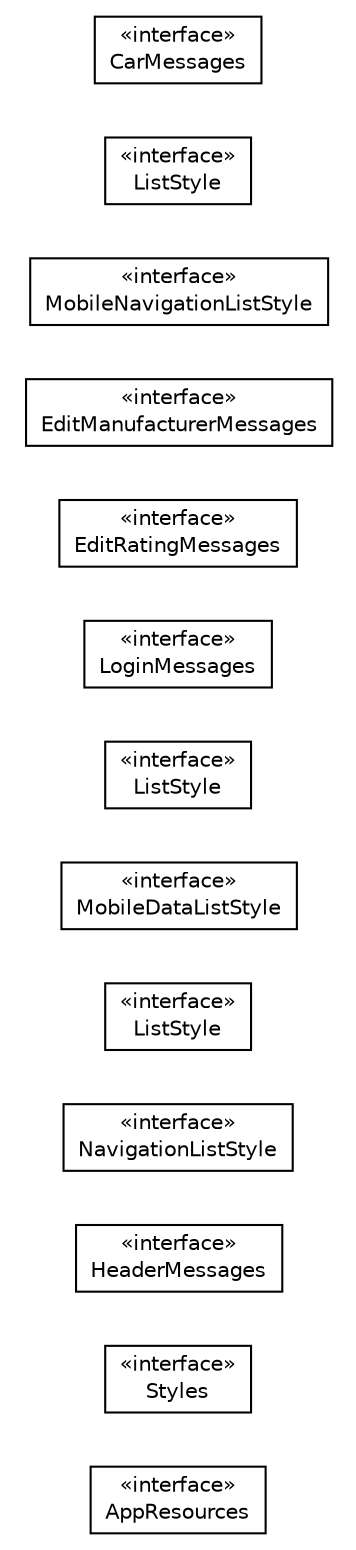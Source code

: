 #!/usr/local/bin/dot
#
# Class diagram 
# Generated by UMLGraph version R5_6-24-gf6e263 (http://www.umlgraph.org/)
#

digraph G {
	edge [fontname="Helvetica",fontsize=10,labelfontname="Helvetica",labelfontsize=10];
	node [fontname="Helvetica",fontsize=10,shape=plaintext];
	nodesep=0.25;
	ranksep=0.5;
	rankdir=LR;
	// com.gwtplatform.carstore.client.resources.AppResources
	c37885 [label=<<table title="com.gwtplatform.carstore.client.resources.AppResources" border="0" cellborder="1" cellspacing="0" cellpadding="2" port="p" href="./AppResources.html">
		<tr><td><table border="0" cellspacing="0" cellpadding="1">
<tr><td align="center" balign="center"> &#171;interface&#187; </td></tr>
<tr><td align="center" balign="center"> AppResources </td></tr>
		</table></td></tr>
		</table>>, URL="./AppResources.html", fontname="Helvetica", fontcolor="black", fontsize=10.0];
	// com.gwtplatform.carstore.client.resources.AppResources.Styles
	c37886 [label=<<table title="com.gwtplatform.carstore.client.resources.AppResources.Styles" border="0" cellborder="1" cellspacing="0" cellpadding="2" port="p" href="./AppResources.Styles.html">
		<tr><td><table border="0" cellspacing="0" cellpadding="1">
<tr><td align="center" balign="center"> &#171;interface&#187; </td></tr>
<tr><td align="center" balign="center"> Styles </td></tr>
		</table></td></tr>
		</table>>, URL="./AppResources.Styles.html", fontname="Helvetica", fontcolor="black", fontsize=10.0];
	// com.gwtplatform.carstore.client.resources.HeaderMessages
	c37887 [label=<<table title="com.gwtplatform.carstore.client.resources.HeaderMessages" border="0" cellborder="1" cellspacing="0" cellpadding="2" port="p" href="./HeaderMessages.html">
		<tr><td><table border="0" cellspacing="0" cellpadding="1">
<tr><td align="center" balign="center"> &#171;interface&#187; </td></tr>
<tr><td align="center" balign="center"> HeaderMessages </td></tr>
		</table></td></tr>
		</table>>, URL="./HeaderMessages.html", fontname="Helvetica", fontcolor="black", fontsize=10.0];
	// com.gwtplatform.carstore.client.resources.NavigationListStyle
	c37888 [label=<<table title="com.gwtplatform.carstore.client.resources.NavigationListStyle" border="0" cellborder="1" cellspacing="0" cellpadding="2" port="p" href="./NavigationListStyle.html">
		<tr><td><table border="0" cellspacing="0" cellpadding="1">
<tr><td align="center" balign="center"> &#171;interface&#187; </td></tr>
<tr><td align="center" balign="center"> NavigationListStyle </td></tr>
		</table></td></tr>
		</table>>, URL="./NavigationListStyle.html", fontname="Helvetica", fontcolor="black", fontsize=10.0];
	// com.gwtplatform.carstore.client.resources.NavigationListStyle.ListStyle
	c37889 [label=<<table title="com.gwtplatform.carstore.client.resources.NavigationListStyle.ListStyle" border="0" cellborder="1" cellspacing="0" cellpadding="2" port="p" href="./NavigationListStyle.ListStyle.html">
		<tr><td><table border="0" cellspacing="0" cellpadding="1">
<tr><td align="center" balign="center"> &#171;interface&#187; </td></tr>
<tr><td align="center" balign="center"> ListStyle </td></tr>
		</table></td></tr>
		</table>>, URL="./NavigationListStyle.ListStyle.html", fontname="Helvetica", fontcolor="black", fontsize=10.0];
	// com.gwtplatform.carstore.client.resources.MobileDataListStyle
	c37890 [label=<<table title="com.gwtplatform.carstore.client.resources.MobileDataListStyle" border="0" cellborder="1" cellspacing="0" cellpadding="2" port="p" href="./MobileDataListStyle.html">
		<tr><td><table border="0" cellspacing="0" cellpadding="1">
<tr><td align="center" balign="center"> &#171;interface&#187; </td></tr>
<tr><td align="center" balign="center"> MobileDataListStyle </td></tr>
		</table></td></tr>
		</table>>, URL="./MobileDataListStyle.html", fontname="Helvetica", fontcolor="black", fontsize=10.0];
	// com.gwtplatform.carstore.client.resources.MobileDataListStyle.ListStyle
	c37891 [label=<<table title="com.gwtplatform.carstore.client.resources.MobileDataListStyle.ListStyle" border="0" cellborder="1" cellspacing="0" cellpadding="2" port="p" href="./MobileDataListStyle.ListStyle.html">
		<tr><td><table border="0" cellspacing="0" cellpadding="1">
<tr><td align="center" balign="center"> &#171;interface&#187; </td></tr>
<tr><td align="center" balign="center"> ListStyle </td></tr>
		</table></td></tr>
		</table>>, URL="./MobileDataListStyle.ListStyle.html", fontname="Helvetica", fontcolor="black", fontsize=10.0];
	// com.gwtplatform.carstore.client.resources.LoginMessages
	c37892 [label=<<table title="com.gwtplatform.carstore.client.resources.LoginMessages" border="0" cellborder="1" cellspacing="0" cellpadding="2" port="p" href="./LoginMessages.html">
		<tr><td><table border="0" cellspacing="0" cellpadding="1">
<tr><td align="center" balign="center"> &#171;interface&#187; </td></tr>
<tr><td align="center" balign="center"> LoginMessages </td></tr>
		</table></td></tr>
		</table>>, URL="./LoginMessages.html", fontname="Helvetica", fontcolor="black", fontsize=10.0];
	// com.gwtplatform.carstore.client.resources.EditRatingMessages
	c37893 [label=<<table title="com.gwtplatform.carstore.client.resources.EditRatingMessages" border="0" cellborder="1" cellspacing="0" cellpadding="2" port="p" href="./EditRatingMessages.html">
		<tr><td><table border="0" cellspacing="0" cellpadding="1">
<tr><td align="center" balign="center"> &#171;interface&#187; </td></tr>
<tr><td align="center" balign="center"> EditRatingMessages </td></tr>
		</table></td></tr>
		</table>>, URL="./EditRatingMessages.html", fontname="Helvetica", fontcolor="black", fontsize=10.0];
	// com.gwtplatform.carstore.client.resources.EditManufacturerMessages
	c37894 [label=<<table title="com.gwtplatform.carstore.client.resources.EditManufacturerMessages" border="0" cellborder="1" cellspacing="0" cellpadding="2" port="p" href="./EditManufacturerMessages.html">
		<tr><td><table border="0" cellspacing="0" cellpadding="1">
<tr><td align="center" balign="center"> &#171;interface&#187; </td></tr>
<tr><td align="center" balign="center"> EditManufacturerMessages </td></tr>
		</table></td></tr>
		</table>>, URL="./EditManufacturerMessages.html", fontname="Helvetica", fontcolor="black", fontsize=10.0];
	// com.gwtplatform.carstore.client.resources.MobileNavigationListStyle
	c37895 [label=<<table title="com.gwtplatform.carstore.client.resources.MobileNavigationListStyle" border="0" cellborder="1" cellspacing="0" cellpadding="2" port="p" href="./MobileNavigationListStyle.html">
		<tr><td><table border="0" cellspacing="0" cellpadding="1">
<tr><td align="center" balign="center"> &#171;interface&#187; </td></tr>
<tr><td align="center" balign="center"> MobileNavigationListStyle </td></tr>
		</table></td></tr>
		</table>>, URL="./MobileNavigationListStyle.html", fontname="Helvetica", fontcolor="black", fontsize=10.0];
	// com.gwtplatform.carstore.client.resources.MobileNavigationListStyle.ListStyle
	c37896 [label=<<table title="com.gwtplatform.carstore.client.resources.MobileNavigationListStyle.ListStyle" border="0" cellborder="1" cellspacing="0" cellpadding="2" port="p" href="./MobileNavigationListStyle.ListStyle.html">
		<tr><td><table border="0" cellspacing="0" cellpadding="1">
<tr><td align="center" balign="center"> &#171;interface&#187; </td></tr>
<tr><td align="center" balign="center"> ListStyle </td></tr>
		</table></td></tr>
		</table>>, URL="./MobileNavigationListStyle.ListStyle.html", fontname="Helvetica", fontcolor="black", fontsize=10.0];
	// com.gwtplatform.carstore.client.resources.CarMessages
	c37897 [label=<<table title="com.gwtplatform.carstore.client.resources.CarMessages" border="0" cellborder="1" cellspacing="0" cellpadding="2" port="p" href="./CarMessages.html">
		<tr><td><table border="0" cellspacing="0" cellpadding="1">
<tr><td align="center" balign="center"> &#171;interface&#187; </td></tr>
<tr><td align="center" balign="center"> CarMessages </td></tr>
		</table></td></tr>
		</table>>, URL="./CarMessages.html", fontname="Helvetica", fontcolor="black", fontsize=10.0];
}

